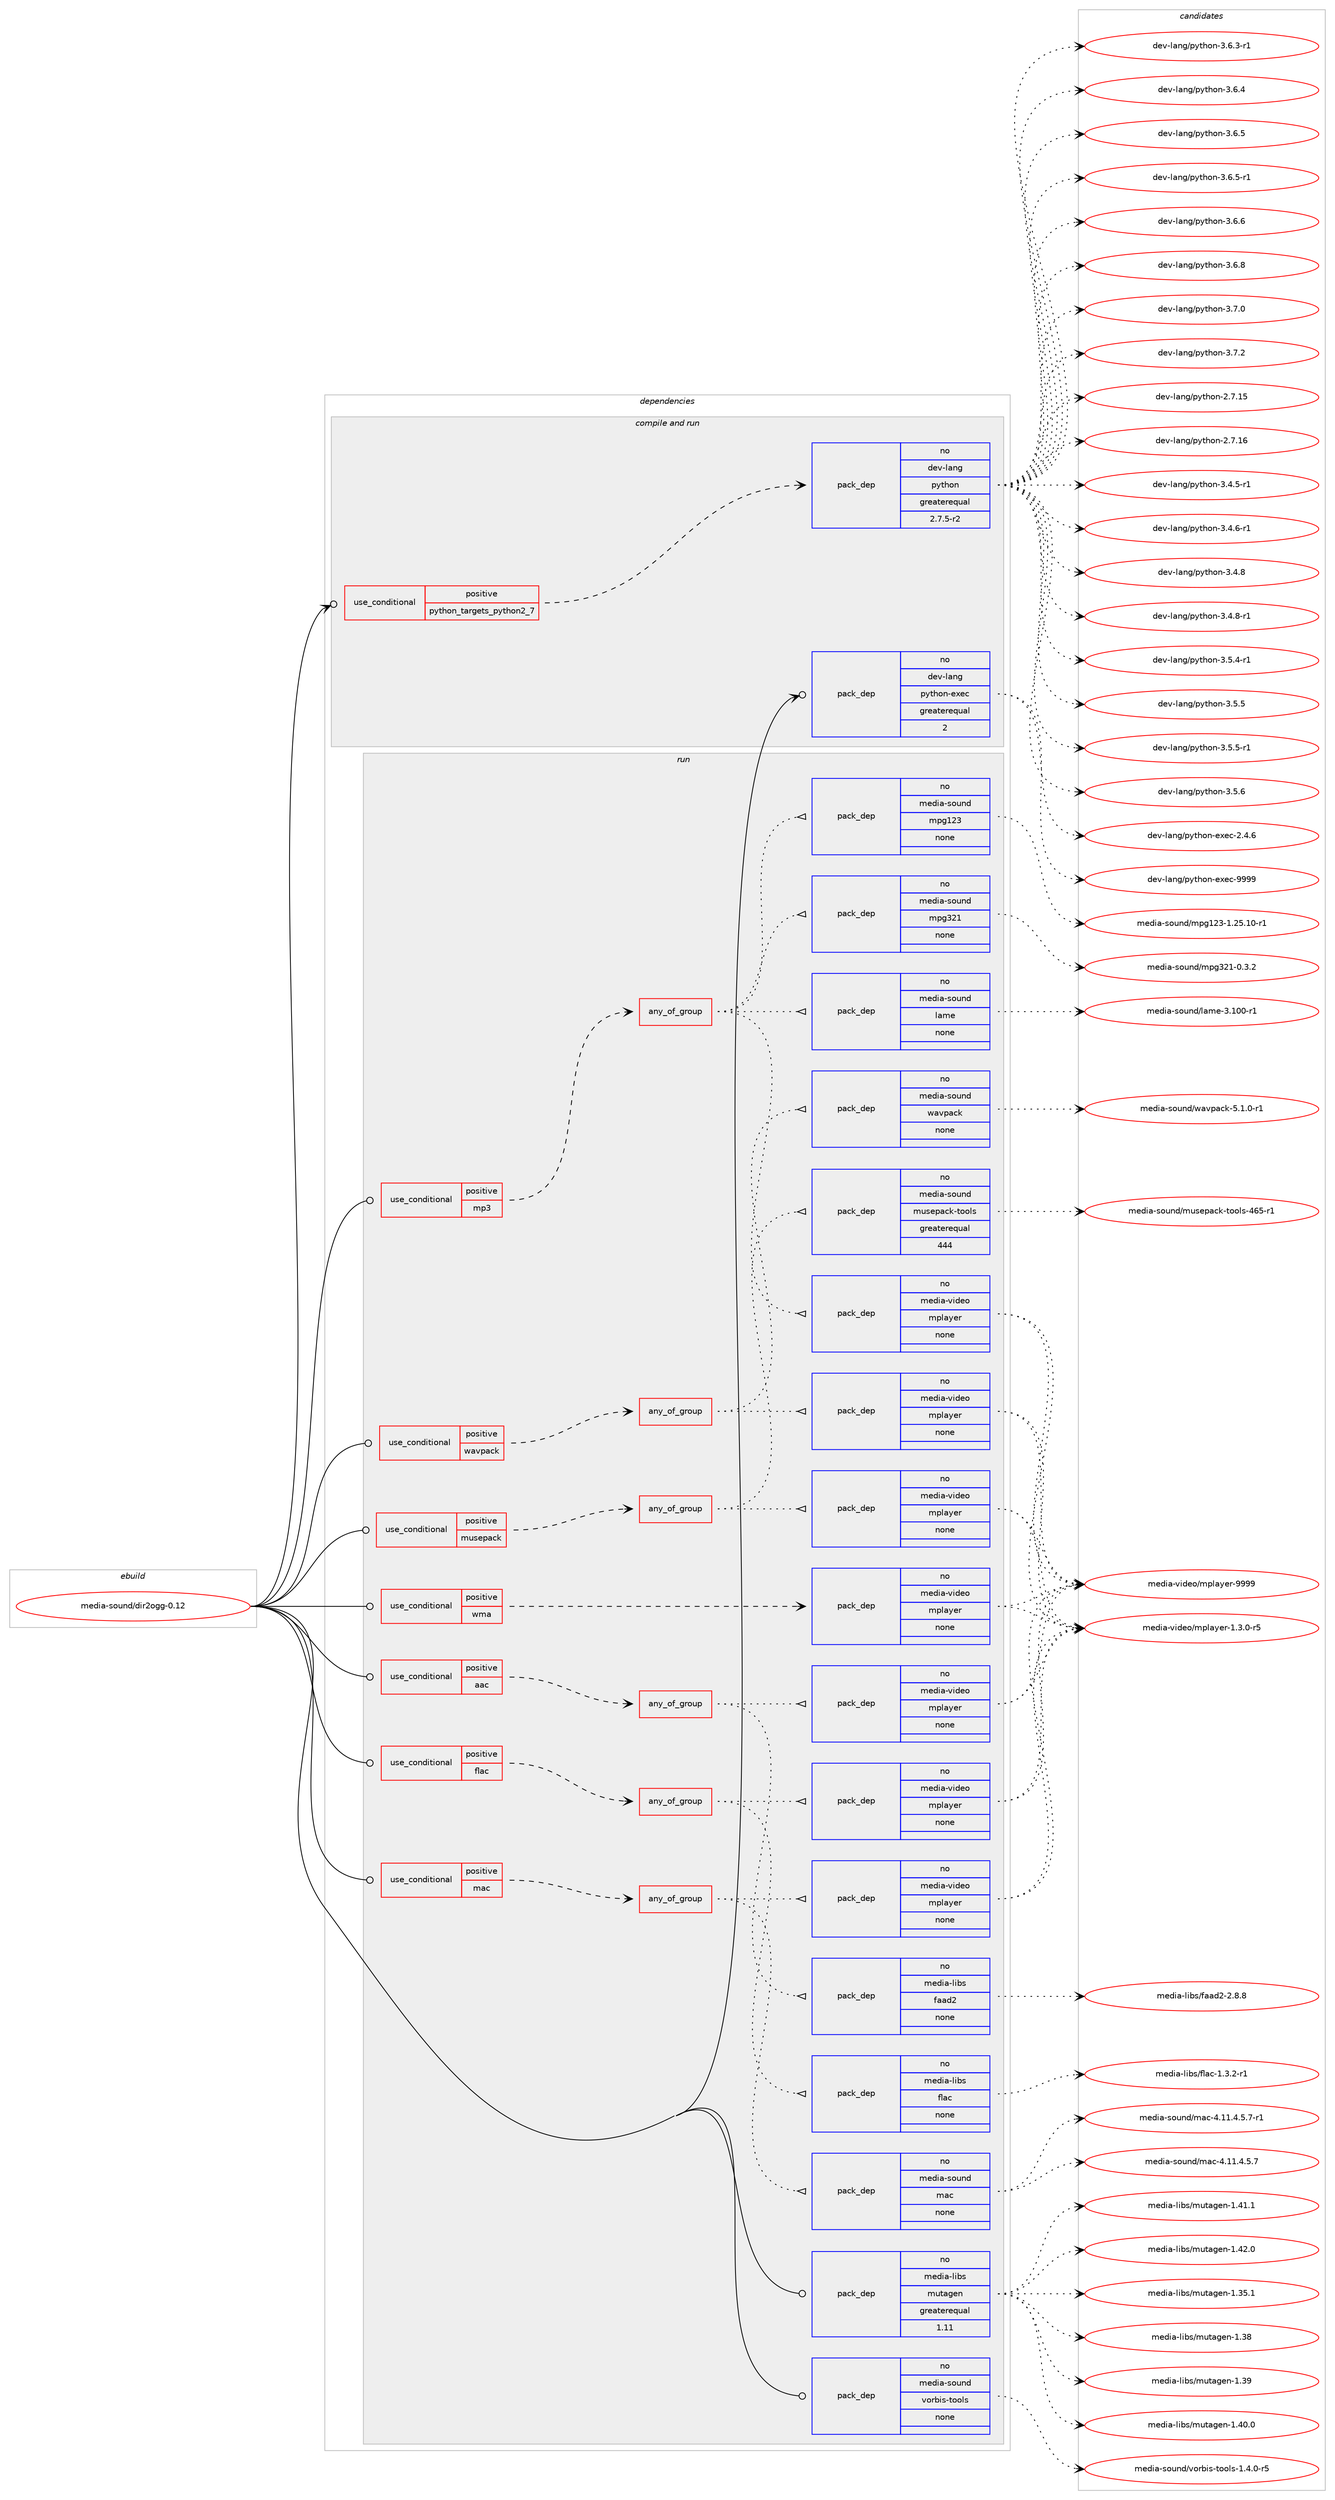 digraph prolog {

# *************
# Graph options
# *************

newrank=true;
concentrate=true;
compound=true;
graph [rankdir=LR,fontname=Helvetica,fontsize=10,ranksep=1.5];#, ranksep=2.5, nodesep=0.2];
edge  [arrowhead=vee];
node  [fontname=Helvetica,fontsize=10];

# **********
# The ebuild
# **********

subgraph cluster_leftcol {
color=gray;
rank=same;
label=<<i>ebuild</i>>;
id [label="media-sound/dir2ogg-0.12", color=red, width=4, href="../media-sound/dir2ogg-0.12.svg"];
}

# ****************
# The dependencies
# ****************

subgraph cluster_midcol {
color=gray;
label=<<i>dependencies</i>>;
subgraph cluster_compile {
fillcolor="#eeeeee";
style=filled;
label=<<i>compile</i>>;
}
subgraph cluster_compileandrun {
fillcolor="#eeeeee";
style=filled;
label=<<i>compile and run</i>>;
subgraph cond437102 {
dependency1625549 [label=<<TABLE BORDER="0" CELLBORDER="1" CELLSPACING="0" CELLPADDING="4"><TR><TD ROWSPAN="3" CELLPADDING="10">use_conditional</TD></TR><TR><TD>positive</TD></TR><TR><TD>python_targets_python2_7</TD></TR></TABLE>>, shape=none, color=red];
subgraph pack1162218 {
dependency1625550 [label=<<TABLE BORDER="0" CELLBORDER="1" CELLSPACING="0" CELLPADDING="4" WIDTH="220"><TR><TD ROWSPAN="6" CELLPADDING="30">pack_dep</TD></TR><TR><TD WIDTH="110">no</TD></TR><TR><TD>dev-lang</TD></TR><TR><TD>python</TD></TR><TR><TD>greaterequal</TD></TR><TR><TD>2.7.5-r2</TD></TR></TABLE>>, shape=none, color=blue];
}
dependency1625549:e -> dependency1625550:w [weight=20,style="dashed",arrowhead="vee"];
}
id:e -> dependency1625549:w [weight=20,style="solid",arrowhead="odotvee"];
subgraph pack1162219 {
dependency1625551 [label=<<TABLE BORDER="0" CELLBORDER="1" CELLSPACING="0" CELLPADDING="4" WIDTH="220"><TR><TD ROWSPAN="6" CELLPADDING="30">pack_dep</TD></TR><TR><TD WIDTH="110">no</TD></TR><TR><TD>dev-lang</TD></TR><TR><TD>python-exec</TD></TR><TR><TD>greaterequal</TD></TR><TR><TD>2</TD></TR></TABLE>>, shape=none, color=blue];
}
id:e -> dependency1625551:w [weight=20,style="solid",arrowhead="odotvee"];
}
subgraph cluster_run {
fillcolor="#eeeeee";
style=filled;
label=<<i>run</i>>;
subgraph cond437103 {
dependency1625552 [label=<<TABLE BORDER="0" CELLBORDER="1" CELLSPACING="0" CELLPADDING="4"><TR><TD ROWSPAN="3" CELLPADDING="10">use_conditional</TD></TR><TR><TD>positive</TD></TR><TR><TD>aac</TD></TR></TABLE>>, shape=none, color=red];
subgraph any25459 {
dependency1625553 [label=<<TABLE BORDER="0" CELLBORDER="1" CELLSPACING="0" CELLPADDING="4"><TR><TD CELLPADDING="10">any_of_group</TD></TR></TABLE>>, shape=none, color=red];subgraph pack1162220 {
dependency1625554 [label=<<TABLE BORDER="0" CELLBORDER="1" CELLSPACING="0" CELLPADDING="4" WIDTH="220"><TR><TD ROWSPAN="6" CELLPADDING="30">pack_dep</TD></TR><TR><TD WIDTH="110">no</TD></TR><TR><TD>media-libs</TD></TR><TR><TD>faad2</TD></TR><TR><TD>none</TD></TR><TR><TD></TD></TR></TABLE>>, shape=none, color=blue];
}
dependency1625553:e -> dependency1625554:w [weight=20,style="dotted",arrowhead="oinv"];
subgraph pack1162221 {
dependency1625555 [label=<<TABLE BORDER="0" CELLBORDER="1" CELLSPACING="0" CELLPADDING="4" WIDTH="220"><TR><TD ROWSPAN="6" CELLPADDING="30">pack_dep</TD></TR><TR><TD WIDTH="110">no</TD></TR><TR><TD>media-video</TD></TR><TR><TD>mplayer</TD></TR><TR><TD>none</TD></TR><TR><TD></TD></TR></TABLE>>, shape=none, color=blue];
}
dependency1625553:e -> dependency1625555:w [weight=20,style="dotted",arrowhead="oinv"];
}
dependency1625552:e -> dependency1625553:w [weight=20,style="dashed",arrowhead="vee"];
}
id:e -> dependency1625552:w [weight=20,style="solid",arrowhead="odot"];
subgraph cond437104 {
dependency1625556 [label=<<TABLE BORDER="0" CELLBORDER="1" CELLSPACING="0" CELLPADDING="4"><TR><TD ROWSPAN="3" CELLPADDING="10">use_conditional</TD></TR><TR><TD>positive</TD></TR><TR><TD>flac</TD></TR></TABLE>>, shape=none, color=red];
subgraph any25460 {
dependency1625557 [label=<<TABLE BORDER="0" CELLBORDER="1" CELLSPACING="0" CELLPADDING="4"><TR><TD CELLPADDING="10">any_of_group</TD></TR></TABLE>>, shape=none, color=red];subgraph pack1162222 {
dependency1625558 [label=<<TABLE BORDER="0" CELLBORDER="1" CELLSPACING="0" CELLPADDING="4" WIDTH="220"><TR><TD ROWSPAN="6" CELLPADDING="30">pack_dep</TD></TR><TR><TD WIDTH="110">no</TD></TR><TR><TD>media-libs</TD></TR><TR><TD>flac</TD></TR><TR><TD>none</TD></TR><TR><TD></TD></TR></TABLE>>, shape=none, color=blue];
}
dependency1625557:e -> dependency1625558:w [weight=20,style="dotted",arrowhead="oinv"];
subgraph pack1162223 {
dependency1625559 [label=<<TABLE BORDER="0" CELLBORDER="1" CELLSPACING="0" CELLPADDING="4" WIDTH="220"><TR><TD ROWSPAN="6" CELLPADDING="30">pack_dep</TD></TR><TR><TD WIDTH="110">no</TD></TR><TR><TD>media-video</TD></TR><TR><TD>mplayer</TD></TR><TR><TD>none</TD></TR><TR><TD></TD></TR></TABLE>>, shape=none, color=blue];
}
dependency1625557:e -> dependency1625559:w [weight=20,style="dotted",arrowhead="oinv"];
}
dependency1625556:e -> dependency1625557:w [weight=20,style="dashed",arrowhead="vee"];
}
id:e -> dependency1625556:w [weight=20,style="solid",arrowhead="odot"];
subgraph cond437105 {
dependency1625560 [label=<<TABLE BORDER="0" CELLBORDER="1" CELLSPACING="0" CELLPADDING="4"><TR><TD ROWSPAN="3" CELLPADDING="10">use_conditional</TD></TR><TR><TD>positive</TD></TR><TR><TD>mac</TD></TR></TABLE>>, shape=none, color=red];
subgraph any25461 {
dependency1625561 [label=<<TABLE BORDER="0" CELLBORDER="1" CELLSPACING="0" CELLPADDING="4"><TR><TD CELLPADDING="10">any_of_group</TD></TR></TABLE>>, shape=none, color=red];subgraph pack1162224 {
dependency1625562 [label=<<TABLE BORDER="0" CELLBORDER="1" CELLSPACING="0" CELLPADDING="4" WIDTH="220"><TR><TD ROWSPAN="6" CELLPADDING="30">pack_dep</TD></TR><TR><TD WIDTH="110">no</TD></TR><TR><TD>media-sound</TD></TR><TR><TD>mac</TD></TR><TR><TD>none</TD></TR><TR><TD></TD></TR></TABLE>>, shape=none, color=blue];
}
dependency1625561:e -> dependency1625562:w [weight=20,style="dotted",arrowhead="oinv"];
subgraph pack1162225 {
dependency1625563 [label=<<TABLE BORDER="0" CELLBORDER="1" CELLSPACING="0" CELLPADDING="4" WIDTH="220"><TR><TD ROWSPAN="6" CELLPADDING="30">pack_dep</TD></TR><TR><TD WIDTH="110">no</TD></TR><TR><TD>media-video</TD></TR><TR><TD>mplayer</TD></TR><TR><TD>none</TD></TR><TR><TD></TD></TR></TABLE>>, shape=none, color=blue];
}
dependency1625561:e -> dependency1625563:w [weight=20,style="dotted",arrowhead="oinv"];
}
dependency1625560:e -> dependency1625561:w [weight=20,style="dashed",arrowhead="vee"];
}
id:e -> dependency1625560:w [weight=20,style="solid",arrowhead="odot"];
subgraph cond437106 {
dependency1625564 [label=<<TABLE BORDER="0" CELLBORDER="1" CELLSPACING="0" CELLPADDING="4"><TR><TD ROWSPAN="3" CELLPADDING="10">use_conditional</TD></TR><TR><TD>positive</TD></TR><TR><TD>mp3</TD></TR></TABLE>>, shape=none, color=red];
subgraph any25462 {
dependency1625565 [label=<<TABLE BORDER="0" CELLBORDER="1" CELLSPACING="0" CELLPADDING="4"><TR><TD CELLPADDING="10">any_of_group</TD></TR></TABLE>>, shape=none, color=red];subgraph pack1162226 {
dependency1625566 [label=<<TABLE BORDER="0" CELLBORDER="1" CELLSPACING="0" CELLPADDING="4" WIDTH="220"><TR><TD ROWSPAN="6" CELLPADDING="30">pack_dep</TD></TR><TR><TD WIDTH="110">no</TD></TR><TR><TD>media-sound</TD></TR><TR><TD>mpg123</TD></TR><TR><TD>none</TD></TR><TR><TD></TD></TR></TABLE>>, shape=none, color=blue];
}
dependency1625565:e -> dependency1625566:w [weight=20,style="dotted",arrowhead="oinv"];
subgraph pack1162227 {
dependency1625567 [label=<<TABLE BORDER="0" CELLBORDER="1" CELLSPACING="0" CELLPADDING="4" WIDTH="220"><TR><TD ROWSPAN="6" CELLPADDING="30">pack_dep</TD></TR><TR><TD WIDTH="110">no</TD></TR><TR><TD>media-sound</TD></TR><TR><TD>lame</TD></TR><TR><TD>none</TD></TR><TR><TD></TD></TR></TABLE>>, shape=none, color=blue];
}
dependency1625565:e -> dependency1625567:w [weight=20,style="dotted",arrowhead="oinv"];
subgraph pack1162228 {
dependency1625568 [label=<<TABLE BORDER="0" CELLBORDER="1" CELLSPACING="0" CELLPADDING="4" WIDTH="220"><TR><TD ROWSPAN="6" CELLPADDING="30">pack_dep</TD></TR><TR><TD WIDTH="110">no</TD></TR><TR><TD>media-video</TD></TR><TR><TD>mplayer</TD></TR><TR><TD>none</TD></TR><TR><TD></TD></TR></TABLE>>, shape=none, color=blue];
}
dependency1625565:e -> dependency1625568:w [weight=20,style="dotted",arrowhead="oinv"];
subgraph pack1162229 {
dependency1625569 [label=<<TABLE BORDER="0" CELLBORDER="1" CELLSPACING="0" CELLPADDING="4" WIDTH="220"><TR><TD ROWSPAN="6" CELLPADDING="30">pack_dep</TD></TR><TR><TD WIDTH="110">no</TD></TR><TR><TD>media-sound</TD></TR><TR><TD>mpg321</TD></TR><TR><TD>none</TD></TR><TR><TD></TD></TR></TABLE>>, shape=none, color=blue];
}
dependency1625565:e -> dependency1625569:w [weight=20,style="dotted",arrowhead="oinv"];
}
dependency1625564:e -> dependency1625565:w [weight=20,style="dashed",arrowhead="vee"];
}
id:e -> dependency1625564:w [weight=20,style="solid",arrowhead="odot"];
subgraph cond437107 {
dependency1625570 [label=<<TABLE BORDER="0" CELLBORDER="1" CELLSPACING="0" CELLPADDING="4"><TR><TD ROWSPAN="3" CELLPADDING="10">use_conditional</TD></TR><TR><TD>positive</TD></TR><TR><TD>musepack</TD></TR></TABLE>>, shape=none, color=red];
subgraph any25463 {
dependency1625571 [label=<<TABLE BORDER="0" CELLBORDER="1" CELLSPACING="0" CELLPADDING="4"><TR><TD CELLPADDING="10">any_of_group</TD></TR></TABLE>>, shape=none, color=red];subgraph pack1162230 {
dependency1625572 [label=<<TABLE BORDER="0" CELLBORDER="1" CELLSPACING="0" CELLPADDING="4" WIDTH="220"><TR><TD ROWSPAN="6" CELLPADDING="30">pack_dep</TD></TR><TR><TD WIDTH="110">no</TD></TR><TR><TD>media-sound</TD></TR><TR><TD>musepack-tools</TD></TR><TR><TD>greaterequal</TD></TR><TR><TD>444</TD></TR></TABLE>>, shape=none, color=blue];
}
dependency1625571:e -> dependency1625572:w [weight=20,style="dotted",arrowhead="oinv"];
subgraph pack1162231 {
dependency1625573 [label=<<TABLE BORDER="0" CELLBORDER="1" CELLSPACING="0" CELLPADDING="4" WIDTH="220"><TR><TD ROWSPAN="6" CELLPADDING="30">pack_dep</TD></TR><TR><TD WIDTH="110">no</TD></TR><TR><TD>media-video</TD></TR><TR><TD>mplayer</TD></TR><TR><TD>none</TD></TR><TR><TD></TD></TR></TABLE>>, shape=none, color=blue];
}
dependency1625571:e -> dependency1625573:w [weight=20,style="dotted",arrowhead="oinv"];
}
dependency1625570:e -> dependency1625571:w [weight=20,style="dashed",arrowhead="vee"];
}
id:e -> dependency1625570:w [weight=20,style="solid",arrowhead="odot"];
subgraph cond437108 {
dependency1625574 [label=<<TABLE BORDER="0" CELLBORDER="1" CELLSPACING="0" CELLPADDING="4"><TR><TD ROWSPAN="3" CELLPADDING="10">use_conditional</TD></TR><TR><TD>positive</TD></TR><TR><TD>wavpack</TD></TR></TABLE>>, shape=none, color=red];
subgraph any25464 {
dependency1625575 [label=<<TABLE BORDER="0" CELLBORDER="1" CELLSPACING="0" CELLPADDING="4"><TR><TD CELLPADDING="10">any_of_group</TD></TR></TABLE>>, shape=none, color=red];subgraph pack1162232 {
dependency1625576 [label=<<TABLE BORDER="0" CELLBORDER="1" CELLSPACING="0" CELLPADDING="4" WIDTH="220"><TR><TD ROWSPAN="6" CELLPADDING="30">pack_dep</TD></TR><TR><TD WIDTH="110">no</TD></TR><TR><TD>media-sound</TD></TR><TR><TD>wavpack</TD></TR><TR><TD>none</TD></TR><TR><TD></TD></TR></TABLE>>, shape=none, color=blue];
}
dependency1625575:e -> dependency1625576:w [weight=20,style="dotted",arrowhead="oinv"];
subgraph pack1162233 {
dependency1625577 [label=<<TABLE BORDER="0" CELLBORDER="1" CELLSPACING="0" CELLPADDING="4" WIDTH="220"><TR><TD ROWSPAN="6" CELLPADDING="30">pack_dep</TD></TR><TR><TD WIDTH="110">no</TD></TR><TR><TD>media-video</TD></TR><TR><TD>mplayer</TD></TR><TR><TD>none</TD></TR><TR><TD></TD></TR></TABLE>>, shape=none, color=blue];
}
dependency1625575:e -> dependency1625577:w [weight=20,style="dotted",arrowhead="oinv"];
}
dependency1625574:e -> dependency1625575:w [weight=20,style="dashed",arrowhead="vee"];
}
id:e -> dependency1625574:w [weight=20,style="solid",arrowhead="odot"];
subgraph cond437109 {
dependency1625578 [label=<<TABLE BORDER="0" CELLBORDER="1" CELLSPACING="0" CELLPADDING="4"><TR><TD ROWSPAN="3" CELLPADDING="10">use_conditional</TD></TR><TR><TD>positive</TD></TR><TR><TD>wma</TD></TR></TABLE>>, shape=none, color=red];
subgraph pack1162234 {
dependency1625579 [label=<<TABLE BORDER="0" CELLBORDER="1" CELLSPACING="0" CELLPADDING="4" WIDTH="220"><TR><TD ROWSPAN="6" CELLPADDING="30">pack_dep</TD></TR><TR><TD WIDTH="110">no</TD></TR><TR><TD>media-video</TD></TR><TR><TD>mplayer</TD></TR><TR><TD>none</TD></TR><TR><TD></TD></TR></TABLE>>, shape=none, color=blue];
}
dependency1625578:e -> dependency1625579:w [weight=20,style="dashed",arrowhead="vee"];
}
id:e -> dependency1625578:w [weight=20,style="solid",arrowhead="odot"];
subgraph pack1162235 {
dependency1625580 [label=<<TABLE BORDER="0" CELLBORDER="1" CELLSPACING="0" CELLPADDING="4" WIDTH="220"><TR><TD ROWSPAN="6" CELLPADDING="30">pack_dep</TD></TR><TR><TD WIDTH="110">no</TD></TR><TR><TD>media-libs</TD></TR><TR><TD>mutagen</TD></TR><TR><TD>greaterequal</TD></TR><TR><TD>1.11</TD></TR></TABLE>>, shape=none, color=blue];
}
id:e -> dependency1625580:w [weight=20,style="solid",arrowhead="odot"];
subgraph pack1162236 {
dependency1625581 [label=<<TABLE BORDER="0" CELLBORDER="1" CELLSPACING="0" CELLPADDING="4" WIDTH="220"><TR><TD ROWSPAN="6" CELLPADDING="30">pack_dep</TD></TR><TR><TD WIDTH="110">no</TD></TR><TR><TD>media-sound</TD></TR><TR><TD>vorbis-tools</TD></TR><TR><TD>none</TD></TR><TR><TD></TD></TR></TABLE>>, shape=none, color=blue];
}
id:e -> dependency1625581:w [weight=20,style="solid",arrowhead="odot"];
}
}

# **************
# The candidates
# **************

subgraph cluster_choices {
rank=same;
color=gray;
label=<<i>candidates</i>>;

subgraph choice1162218 {
color=black;
nodesep=1;
choice10010111845108971101034711212111610411111045504655464953 [label="dev-lang/python-2.7.15", color=red, width=4,href="../dev-lang/python-2.7.15.svg"];
choice10010111845108971101034711212111610411111045504655464954 [label="dev-lang/python-2.7.16", color=red, width=4,href="../dev-lang/python-2.7.16.svg"];
choice1001011184510897110103471121211161041111104551465246534511449 [label="dev-lang/python-3.4.5-r1", color=red, width=4,href="../dev-lang/python-3.4.5-r1.svg"];
choice1001011184510897110103471121211161041111104551465246544511449 [label="dev-lang/python-3.4.6-r1", color=red, width=4,href="../dev-lang/python-3.4.6-r1.svg"];
choice100101118451089711010347112121116104111110455146524656 [label="dev-lang/python-3.4.8", color=red, width=4,href="../dev-lang/python-3.4.8.svg"];
choice1001011184510897110103471121211161041111104551465246564511449 [label="dev-lang/python-3.4.8-r1", color=red, width=4,href="../dev-lang/python-3.4.8-r1.svg"];
choice1001011184510897110103471121211161041111104551465346524511449 [label="dev-lang/python-3.5.4-r1", color=red, width=4,href="../dev-lang/python-3.5.4-r1.svg"];
choice100101118451089711010347112121116104111110455146534653 [label="dev-lang/python-3.5.5", color=red, width=4,href="../dev-lang/python-3.5.5.svg"];
choice1001011184510897110103471121211161041111104551465346534511449 [label="dev-lang/python-3.5.5-r1", color=red, width=4,href="../dev-lang/python-3.5.5-r1.svg"];
choice100101118451089711010347112121116104111110455146534654 [label="dev-lang/python-3.5.6", color=red, width=4,href="../dev-lang/python-3.5.6.svg"];
choice1001011184510897110103471121211161041111104551465446514511449 [label="dev-lang/python-3.6.3-r1", color=red, width=4,href="../dev-lang/python-3.6.3-r1.svg"];
choice100101118451089711010347112121116104111110455146544652 [label="dev-lang/python-3.6.4", color=red, width=4,href="../dev-lang/python-3.6.4.svg"];
choice100101118451089711010347112121116104111110455146544653 [label="dev-lang/python-3.6.5", color=red, width=4,href="../dev-lang/python-3.6.5.svg"];
choice1001011184510897110103471121211161041111104551465446534511449 [label="dev-lang/python-3.6.5-r1", color=red, width=4,href="../dev-lang/python-3.6.5-r1.svg"];
choice100101118451089711010347112121116104111110455146544654 [label="dev-lang/python-3.6.6", color=red, width=4,href="../dev-lang/python-3.6.6.svg"];
choice100101118451089711010347112121116104111110455146544656 [label="dev-lang/python-3.6.8", color=red, width=4,href="../dev-lang/python-3.6.8.svg"];
choice100101118451089711010347112121116104111110455146554648 [label="dev-lang/python-3.7.0", color=red, width=4,href="../dev-lang/python-3.7.0.svg"];
choice100101118451089711010347112121116104111110455146554650 [label="dev-lang/python-3.7.2", color=red, width=4,href="../dev-lang/python-3.7.2.svg"];
dependency1625550:e -> choice10010111845108971101034711212111610411111045504655464953:w [style=dotted,weight="100"];
dependency1625550:e -> choice10010111845108971101034711212111610411111045504655464954:w [style=dotted,weight="100"];
dependency1625550:e -> choice1001011184510897110103471121211161041111104551465246534511449:w [style=dotted,weight="100"];
dependency1625550:e -> choice1001011184510897110103471121211161041111104551465246544511449:w [style=dotted,weight="100"];
dependency1625550:e -> choice100101118451089711010347112121116104111110455146524656:w [style=dotted,weight="100"];
dependency1625550:e -> choice1001011184510897110103471121211161041111104551465246564511449:w [style=dotted,weight="100"];
dependency1625550:e -> choice1001011184510897110103471121211161041111104551465346524511449:w [style=dotted,weight="100"];
dependency1625550:e -> choice100101118451089711010347112121116104111110455146534653:w [style=dotted,weight="100"];
dependency1625550:e -> choice1001011184510897110103471121211161041111104551465346534511449:w [style=dotted,weight="100"];
dependency1625550:e -> choice100101118451089711010347112121116104111110455146534654:w [style=dotted,weight="100"];
dependency1625550:e -> choice1001011184510897110103471121211161041111104551465446514511449:w [style=dotted,weight="100"];
dependency1625550:e -> choice100101118451089711010347112121116104111110455146544652:w [style=dotted,weight="100"];
dependency1625550:e -> choice100101118451089711010347112121116104111110455146544653:w [style=dotted,weight="100"];
dependency1625550:e -> choice1001011184510897110103471121211161041111104551465446534511449:w [style=dotted,weight="100"];
dependency1625550:e -> choice100101118451089711010347112121116104111110455146544654:w [style=dotted,weight="100"];
dependency1625550:e -> choice100101118451089711010347112121116104111110455146544656:w [style=dotted,weight="100"];
dependency1625550:e -> choice100101118451089711010347112121116104111110455146554648:w [style=dotted,weight="100"];
dependency1625550:e -> choice100101118451089711010347112121116104111110455146554650:w [style=dotted,weight="100"];
}
subgraph choice1162219 {
color=black;
nodesep=1;
choice1001011184510897110103471121211161041111104510112010199455046524654 [label="dev-lang/python-exec-2.4.6", color=red, width=4,href="../dev-lang/python-exec-2.4.6.svg"];
choice10010111845108971101034711212111610411111045101120101994557575757 [label="dev-lang/python-exec-9999", color=red, width=4,href="../dev-lang/python-exec-9999.svg"];
dependency1625551:e -> choice1001011184510897110103471121211161041111104510112010199455046524654:w [style=dotted,weight="100"];
dependency1625551:e -> choice10010111845108971101034711212111610411111045101120101994557575757:w [style=dotted,weight="100"];
}
subgraph choice1162220 {
color=black;
nodesep=1;
choice10910110010597451081059811547102979710050455046564656 [label="media-libs/faad2-2.8.8", color=red, width=4,href="../media-libs/faad2-2.8.8.svg"];
dependency1625554:e -> choice10910110010597451081059811547102979710050455046564656:w [style=dotted,weight="100"];
}
subgraph choice1162221 {
color=black;
nodesep=1;
choice109101100105974511810510010111147109112108971211011144549465146484511453 [label="media-video/mplayer-1.3.0-r5", color=red, width=4,href="../media-video/mplayer-1.3.0-r5.svg"];
choice109101100105974511810510010111147109112108971211011144557575757 [label="media-video/mplayer-9999", color=red, width=4,href="../media-video/mplayer-9999.svg"];
dependency1625555:e -> choice109101100105974511810510010111147109112108971211011144549465146484511453:w [style=dotted,weight="100"];
dependency1625555:e -> choice109101100105974511810510010111147109112108971211011144557575757:w [style=dotted,weight="100"];
}
subgraph choice1162222 {
color=black;
nodesep=1;
choice1091011001059745108105981154710210897994549465146504511449 [label="media-libs/flac-1.3.2-r1", color=red, width=4,href="../media-libs/flac-1.3.2-r1.svg"];
dependency1625558:e -> choice1091011001059745108105981154710210897994549465146504511449:w [style=dotted,weight="100"];
}
subgraph choice1162223 {
color=black;
nodesep=1;
choice109101100105974511810510010111147109112108971211011144549465146484511453 [label="media-video/mplayer-1.3.0-r5", color=red, width=4,href="../media-video/mplayer-1.3.0-r5.svg"];
choice109101100105974511810510010111147109112108971211011144557575757 [label="media-video/mplayer-9999", color=red, width=4,href="../media-video/mplayer-9999.svg"];
dependency1625559:e -> choice109101100105974511810510010111147109112108971211011144549465146484511453:w [style=dotted,weight="100"];
dependency1625559:e -> choice109101100105974511810510010111147109112108971211011144557575757:w [style=dotted,weight="100"];
}
subgraph choice1162224 {
color=black;
nodesep=1;
choice10910110010597451151111171101004710997994552464949465246534655 [label="media-sound/mac-4.11.4.5.7", color=red, width=4,href="../media-sound/mac-4.11.4.5.7.svg"];
choice109101100105974511511111711010047109979945524649494652465346554511449 [label="media-sound/mac-4.11.4.5.7-r1", color=red, width=4,href="../media-sound/mac-4.11.4.5.7-r1.svg"];
dependency1625562:e -> choice10910110010597451151111171101004710997994552464949465246534655:w [style=dotted,weight="100"];
dependency1625562:e -> choice109101100105974511511111711010047109979945524649494652465346554511449:w [style=dotted,weight="100"];
}
subgraph choice1162225 {
color=black;
nodesep=1;
choice109101100105974511810510010111147109112108971211011144549465146484511453 [label="media-video/mplayer-1.3.0-r5", color=red, width=4,href="../media-video/mplayer-1.3.0-r5.svg"];
choice109101100105974511810510010111147109112108971211011144557575757 [label="media-video/mplayer-9999", color=red, width=4,href="../media-video/mplayer-9999.svg"];
dependency1625563:e -> choice109101100105974511810510010111147109112108971211011144549465146484511453:w [style=dotted,weight="100"];
dependency1625563:e -> choice109101100105974511810510010111147109112108971211011144557575757:w [style=dotted,weight="100"];
}
subgraph choice1162226 {
color=black;
nodesep=1;
choice10910110010597451151111171101004710911210349505145494650534649484511449 [label="media-sound/mpg123-1.25.10-r1", color=red, width=4,href="../media-sound/mpg123-1.25.10-r1.svg"];
dependency1625566:e -> choice10910110010597451151111171101004710911210349505145494650534649484511449:w [style=dotted,weight="100"];
}
subgraph choice1162227 {
color=black;
nodesep=1;
choice109101100105974511511111711010047108971091014551464948484511449 [label="media-sound/lame-3.100-r1", color=red, width=4,href="../media-sound/lame-3.100-r1.svg"];
dependency1625567:e -> choice109101100105974511511111711010047108971091014551464948484511449:w [style=dotted,weight="100"];
}
subgraph choice1162228 {
color=black;
nodesep=1;
choice109101100105974511810510010111147109112108971211011144549465146484511453 [label="media-video/mplayer-1.3.0-r5", color=red, width=4,href="../media-video/mplayer-1.3.0-r5.svg"];
choice109101100105974511810510010111147109112108971211011144557575757 [label="media-video/mplayer-9999", color=red, width=4,href="../media-video/mplayer-9999.svg"];
dependency1625568:e -> choice109101100105974511810510010111147109112108971211011144549465146484511453:w [style=dotted,weight="100"];
dependency1625568:e -> choice109101100105974511810510010111147109112108971211011144557575757:w [style=dotted,weight="100"];
}
subgraph choice1162229 {
color=black;
nodesep=1;
choice109101100105974511511111711010047109112103515049454846514650 [label="media-sound/mpg321-0.3.2", color=red, width=4,href="../media-sound/mpg321-0.3.2.svg"];
dependency1625569:e -> choice109101100105974511511111711010047109112103515049454846514650:w [style=dotted,weight="100"];
}
subgraph choice1162230 {
color=black;
nodesep=1;
choice109101100105974511511111711010047109117115101112979910745116111111108115455254534511449 [label="media-sound/musepack-tools-465-r1", color=red, width=4,href="../media-sound/musepack-tools-465-r1.svg"];
dependency1625572:e -> choice109101100105974511511111711010047109117115101112979910745116111111108115455254534511449:w [style=dotted,weight="100"];
}
subgraph choice1162231 {
color=black;
nodesep=1;
choice109101100105974511810510010111147109112108971211011144549465146484511453 [label="media-video/mplayer-1.3.0-r5", color=red, width=4,href="../media-video/mplayer-1.3.0-r5.svg"];
choice109101100105974511810510010111147109112108971211011144557575757 [label="media-video/mplayer-9999", color=red, width=4,href="../media-video/mplayer-9999.svg"];
dependency1625573:e -> choice109101100105974511810510010111147109112108971211011144549465146484511453:w [style=dotted,weight="100"];
dependency1625573:e -> choice109101100105974511810510010111147109112108971211011144557575757:w [style=dotted,weight="100"];
}
subgraph choice1162232 {
color=black;
nodesep=1;
choice1091011001059745115111117110100471199711811297991074553464946484511449 [label="media-sound/wavpack-5.1.0-r1", color=red, width=4,href="../media-sound/wavpack-5.1.0-r1.svg"];
dependency1625576:e -> choice1091011001059745115111117110100471199711811297991074553464946484511449:w [style=dotted,weight="100"];
}
subgraph choice1162233 {
color=black;
nodesep=1;
choice109101100105974511810510010111147109112108971211011144549465146484511453 [label="media-video/mplayer-1.3.0-r5", color=red, width=4,href="../media-video/mplayer-1.3.0-r5.svg"];
choice109101100105974511810510010111147109112108971211011144557575757 [label="media-video/mplayer-9999", color=red, width=4,href="../media-video/mplayer-9999.svg"];
dependency1625577:e -> choice109101100105974511810510010111147109112108971211011144549465146484511453:w [style=dotted,weight="100"];
dependency1625577:e -> choice109101100105974511810510010111147109112108971211011144557575757:w [style=dotted,weight="100"];
}
subgraph choice1162234 {
color=black;
nodesep=1;
choice109101100105974511810510010111147109112108971211011144549465146484511453 [label="media-video/mplayer-1.3.0-r5", color=red, width=4,href="../media-video/mplayer-1.3.0-r5.svg"];
choice109101100105974511810510010111147109112108971211011144557575757 [label="media-video/mplayer-9999", color=red, width=4,href="../media-video/mplayer-9999.svg"];
dependency1625579:e -> choice109101100105974511810510010111147109112108971211011144549465146484511453:w [style=dotted,weight="100"];
dependency1625579:e -> choice109101100105974511810510010111147109112108971211011144557575757:w [style=dotted,weight="100"];
}
subgraph choice1162235 {
color=black;
nodesep=1;
choice109101100105974510810598115471091171169710310111045494651534649 [label="media-libs/mutagen-1.35.1", color=red, width=4,href="../media-libs/mutagen-1.35.1.svg"];
choice10910110010597451081059811547109117116971031011104549465156 [label="media-libs/mutagen-1.38", color=red, width=4,href="../media-libs/mutagen-1.38.svg"];
choice10910110010597451081059811547109117116971031011104549465157 [label="media-libs/mutagen-1.39", color=red, width=4,href="../media-libs/mutagen-1.39.svg"];
choice109101100105974510810598115471091171169710310111045494652484648 [label="media-libs/mutagen-1.40.0", color=red, width=4,href="../media-libs/mutagen-1.40.0.svg"];
choice109101100105974510810598115471091171169710310111045494652494649 [label="media-libs/mutagen-1.41.1", color=red, width=4,href="../media-libs/mutagen-1.41.1.svg"];
choice109101100105974510810598115471091171169710310111045494652504648 [label="media-libs/mutagen-1.42.0", color=red, width=4,href="../media-libs/mutagen-1.42.0.svg"];
dependency1625580:e -> choice109101100105974510810598115471091171169710310111045494651534649:w [style=dotted,weight="100"];
dependency1625580:e -> choice10910110010597451081059811547109117116971031011104549465156:w [style=dotted,weight="100"];
dependency1625580:e -> choice10910110010597451081059811547109117116971031011104549465157:w [style=dotted,weight="100"];
dependency1625580:e -> choice109101100105974510810598115471091171169710310111045494652484648:w [style=dotted,weight="100"];
dependency1625580:e -> choice109101100105974510810598115471091171169710310111045494652494649:w [style=dotted,weight="100"];
dependency1625580:e -> choice109101100105974510810598115471091171169710310111045494652504648:w [style=dotted,weight="100"];
}
subgraph choice1162236 {
color=black;
nodesep=1;
choice10910110010597451151111171101004711811111498105115451161111111081154549465246484511453 [label="media-sound/vorbis-tools-1.4.0-r5", color=red, width=4,href="../media-sound/vorbis-tools-1.4.0-r5.svg"];
dependency1625581:e -> choice10910110010597451151111171101004711811111498105115451161111111081154549465246484511453:w [style=dotted,weight="100"];
}
}

}

